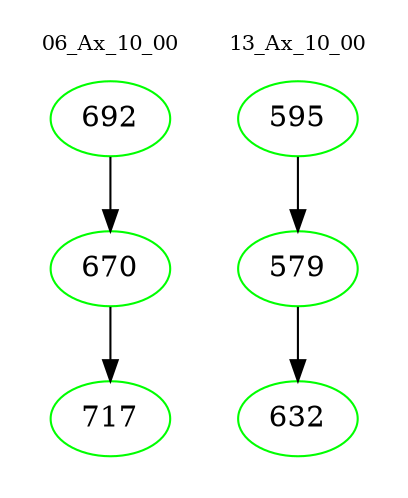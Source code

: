 digraph{
subgraph cluster_0 {
color = white
label = "06_Ax_10_00";
fontsize=10;
T0_692 [label="692", color="green"]
T0_692 -> T0_670 [color="black"]
T0_670 [label="670", color="green"]
T0_670 -> T0_717 [color="black"]
T0_717 [label="717", color="green"]
}
subgraph cluster_1 {
color = white
label = "13_Ax_10_00";
fontsize=10;
T1_595 [label="595", color="green"]
T1_595 -> T1_579 [color="black"]
T1_579 [label="579", color="green"]
T1_579 -> T1_632 [color="black"]
T1_632 [label="632", color="green"]
}
}
